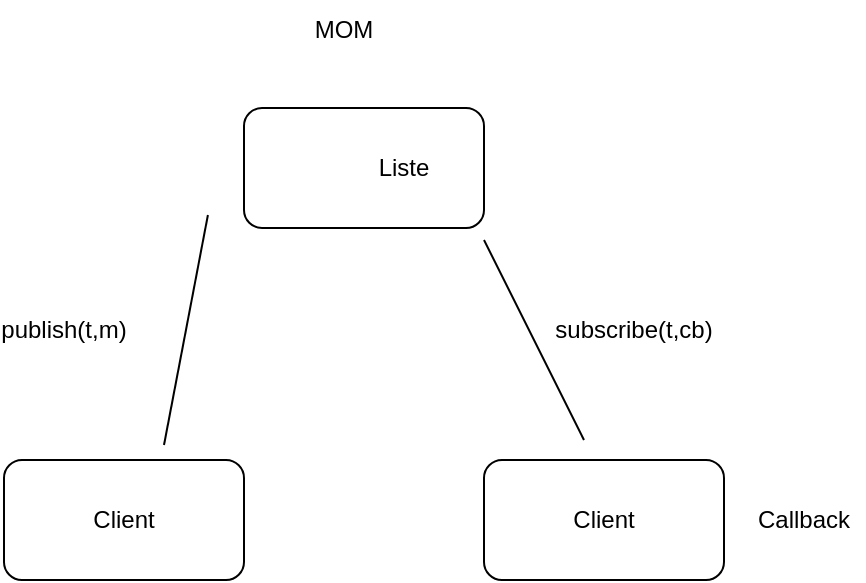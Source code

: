 <mxfile version="26.0.4">
  <diagram name="Page-1" id="yw-IefklSJXCo-ZVXQXU">
    <mxGraphModel dx="1608" dy="843" grid="1" gridSize="10" guides="1" tooltips="1" connect="1" arrows="1" fold="1" page="1" pageScale="1" pageWidth="1169" pageHeight="827" math="0" shadow="0">
      <root>
        <mxCell id="0" />
        <mxCell id="1" parent="0" />
        <mxCell id="-dVlEZUTP6w0MvIwDnP5-3" value="" style="rounded=1;whiteSpace=wrap;html=1;" parent="1" vertex="1">
          <mxGeometry x="420" y="354" width="120" height="60" as="geometry" />
        </mxCell>
        <mxCell id="-dVlEZUTP6w0MvIwDnP5-4" value="" style="rounded=1;whiteSpace=wrap;html=1;" parent="1" vertex="1">
          <mxGeometry x="540" y="530" width="120" height="60" as="geometry" />
        </mxCell>
        <mxCell id="-dVlEZUTP6w0MvIwDnP5-5" value="" style="rounded=1;whiteSpace=wrap;html=1;" parent="1" vertex="1">
          <mxGeometry x="300" y="530" width="120" height="60" as="geometry" />
        </mxCell>
        <mxCell id="-dVlEZUTP6w0MvIwDnP5-7" value="MOM" style="text;html=1;align=center;verticalAlign=middle;whiteSpace=wrap;rounded=0;" parent="1" vertex="1">
          <mxGeometry x="440" y="300" width="60" height="30" as="geometry" />
        </mxCell>
        <mxCell id="-dVlEZUTP6w0MvIwDnP5-8" value="Liste&lt;span style=&quot;color: rgba(0, 0, 0, 0); font-family: monospace; font-size: 0px; text-align: start; text-wrap: nowrap;&quot;&gt;%3CmxGraphModel%3E%3Croot%3E%3CmxCell%20id%3D%220%22%2F%3E%3CmxCell%20id%3D%221%22%20parent%3D%220%22%2F%3E%3CmxCell%20id%3D%222%22%20value%3D%22MOM%22%20style%3D%22text%3Bhtml%3D1%3Balign%3Dcenter%3BverticalAlign%3Dmiddle%3BwhiteSpace%3Dwrap%3Brounded%3D0%3B%22%20vertex%3D%221%22%20parent%3D%221%22%3E%3CmxGeometry%20x%3D%22440%22%20y%3D%22300%22%20width%3D%2260%22%20height%3D%2230%22%20as%3D%22geometry%22%2F%3E%3C%2FmxCell%3E%3C%2Froot%3E%3C%2FmxGraphModel%3E&lt;/span&gt;" style="text;html=1;align=center;verticalAlign=middle;whiteSpace=wrap;rounded=0;" parent="1" vertex="1">
          <mxGeometry x="470" y="369" width="60" height="30" as="geometry" />
        </mxCell>
        <mxCell id="-dVlEZUTP6w0MvIwDnP5-9" value="Client" style="text;html=1;align=center;verticalAlign=middle;whiteSpace=wrap;rounded=0;" parent="1" vertex="1">
          <mxGeometry x="570" y="545" width="60" height="30" as="geometry" />
        </mxCell>
        <mxCell id="-dVlEZUTP6w0MvIwDnP5-10" value="Client" style="text;html=1;align=center;verticalAlign=middle;whiteSpace=wrap;rounded=0;" parent="1" vertex="1">
          <mxGeometry x="330" y="545" width="60" height="30" as="geometry" />
        </mxCell>
        <mxCell id="-dVlEZUTP6w0MvIwDnP5-11" value="Callback" style="text;html=1;align=center;verticalAlign=middle;whiteSpace=wrap;rounded=0;" parent="1" vertex="1">
          <mxGeometry x="670" y="545" width="60" height="30" as="geometry" />
        </mxCell>
        <mxCell id="-dVlEZUTP6w0MvIwDnP5-13" value="subscribe(t,cb)" style="text;html=1;align=center;verticalAlign=middle;whiteSpace=wrap;rounded=0;" parent="1" vertex="1">
          <mxGeometry x="585" y="450" width="60" height="30" as="geometry" />
        </mxCell>
        <mxCell id="-dVlEZUTP6w0MvIwDnP5-14" value="" style="endArrow=none;html=1;rounded=0;" parent="1" edge="1">
          <mxGeometry width="50" height="50" relative="1" as="geometry">
            <mxPoint x="590" y="520" as="sourcePoint" />
            <mxPoint x="540" y="420" as="targetPoint" />
          </mxGeometry>
        </mxCell>
        <mxCell id="-dVlEZUTP6w0MvIwDnP5-15" value="" style="endArrow=none;html=1;rounded=0;entryX=0.183;entryY=1.017;entryDx=0;entryDy=0;entryPerimeter=0;" parent="1" edge="1">
          <mxGeometry width="50" height="50" relative="1" as="geometry">
            <mxPoint x="380" y="522.49" as="sourcePoint" />
            <mxPoint x="401.96" y="407.51" as="targetPoint" />
          </mxGeometry>
        </mxCell>
        <mxCell id="-dVlEZUTP6w0MvIwDnP5-16" value="publish(t,m)" style="text;html=1;align=center;verticalAlign=middle;whiteSpace=wrap;rounded=0;" parent="1" vertex="1">
          <mxGeometry x="300" y="450" width="60" height="30" as="geometry" />
        </mxCell>
      </root>
    </mxGraphModel>
  </diagram>
</mxfile>
